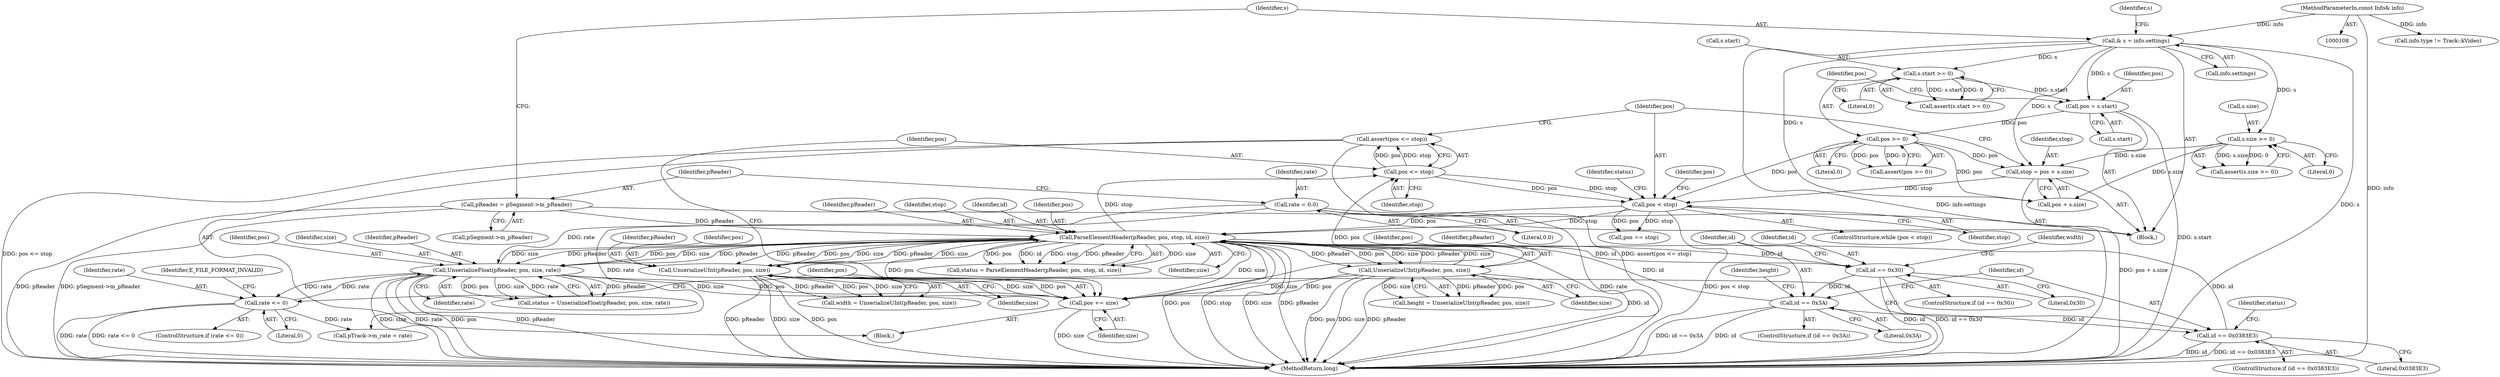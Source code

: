 digraph "0_Android_cc274e2abe8b2a6698a5c47d8aa4bb45f1f9538d_41@API" {
"1000268" [label="(Call,assert(pos <= stop))"];
"1000269" [label="(Call,pos <= stop)"];
"1000265" [label="(Call,pos += size)"];
"1000248" [label="(Call,UnserializeFloat(pReader, pos, size, rate))"];
"1000192" [label="(Call,ParseElementHeader(pReader, pos, stop, id, size))"];
"1000141" [label="(Call,pReader = pSegment->m_pReader)"];
"1000211" [label="(Call,UnserializeUInt(pReader, pos, size))"];
"1000229" [label="(Call,UnserializeUInt(pReader, pos, size))"];
"1000183" [label="(Call,pos < stop)"];
"1000171" [label="(Call,pos >= 0)"];
"1000165" [label="(Call,pos = s.start)"];
"1000147" [label="(Call,& s = info.settings)"];
"1000110" [label="(MethodParameterIn,const Info& info)"];
"1000153" [label="(Call,s.start >= 0)"];
"1000175" [label="(Call,stop = pos + s.size)"];
"1000159" [label="(Call,s.size >= 0)"];
"1000205" [label="(Call,id == 0x30)"];
"1000241" [label="(Call,id == 0x0383E3)"];
"1000223" [label="(Call,id == 0x3A)"];
"1000138" [label="(Call,rate = 0.0)"];
"1000260" [label="(Call,rate <= 0)"];
"1000251" [label="(Identifier,size)"];
"1000140" [label="(Literal,0.0)"];
"1000172" [label="(Identifier,pos)"];
"1000170" [label="(Call,assert(pos >= 0))"];
"1000228" [label="(Identifier,height)"];
"1000147" [label="(Call,& s = info.settings)"];
"1000139" [label="(Identifier,rate)"];
"1000142" [label="(Identifier,pReader)"];
"1000192" [label="(Call,ParseElementHeader(pReader, pos, stop, id, size))"];
"1000213" [label="(Identifier,pos)"];
"1000260" [label="(Call,rate <= 0)"];
"1000249" [label="(Identifier,pReader)"];
"1000171" [label="(Call,pos >= 0)"];
"1000121" [label="(Call,info.type != Track::kVideo)"];
"1000212" [label="(Identifier,pReader)"];
"1000269" [label="(Call,pos <= stop)"];
"1000224" [label="(Identifier,id)"];
"1000114" [label="(Block,)"];
"1000313" [label="(Call,pTrack->m_rate = rate)"];
"1000266" [label="(Identifier,pos)"];
"1000163" [label="(Literal,0)"];
"1000186" [label="(Block,)"];
"1000250" [label="(Identifier,pos)"];
"1000182" [label="(ControlStructure,while (pos < stop))"];
"1000209" [label="(Call,width = UnserializeUInt(pReader, pos, size))"];
"1000229" [label="(Call,UnserializeUInt(pReader, pos, size))"];
"1000195" [label="(Identifier,stop)"];
"1000206" [label="(Identifier,id)"];
"1000141" [label="(Call,pReader = pSegment->m_pReader)"];
"1000261" [label="(Identifier,rate)"];
"1000252" [label="(Identifier,rate)"];
"1000143" [label="(Call,pSegment->m_pReader)"];
"1000148" [label="(Identifier,s)"];
"1000271" [label="(Identifier,stop)"];
"1000231" [label="(Identifier,pos)"];
"1000223" [label="(Call,id == 0x3A)"];
"1000243" [label="(Literal,0x0383E3)"];
"1000323" [label="(MethodReturn,long)"];
"1000153" [label="(Call,s.start >= 0)"];
"1000149" [label="(Call,info.settings)"];
"1000248" [label="(Call,UnserializeFloat(pReader, pos, size, rate))"];
"1000196" [label="(Identifier,id)"];
"1000160" [label="(Call,s.size)"];
"1000185" [label="(Identifier,stop)"];
"1000222" [label="(ControlStructure,if (id == 0x3A))"];
"1000158" [label="(Call,assert(s.size >= 0))"];
"1000247" [label="(Identifier,status)"];
"1000166" [label="(Identifier,pos)"];
"1000191" [label="(Identifier,status)"];
"1000264" [label="(Identifier,E_FILE_FORMAT_INVALID)"];
"1000227" [label="(Call,height = UnserializeUInt(pReader, pos, size))"];
"1000194" [label="(Identifier,pos)"];
"1000177" [label="(Call,pos + s.size)"];
"1000270" [label="(Identifier,pos)"];
"1000110" [label="(MethodParameterIn,const Info& info)"];
"1000159" [label="(Call,s.size >= 0)"];
"1000167" [label="(Call,s.start)"];
"1000190" [label="(Call,status = ParseElementHeader(pReader, pos, stop, id, size))"];
"1000265" [label="(Call,pos += size)"];
"1000138" [label="(Call,rate = 0.0)"];
"1000183" [label="(Call,pos < stop)"];
"1000230" [label="(Identifier,pReader)"];
"1000152" [label="(Call,assert(s.start >= 0))"];
"1000204" [label="(ControlStructure,if (id == 0x30))"];
"1000210" [label="(Identifier,width)"];
"1000242" [label="(Identifier,id)"];
"1000175" [label="(Call,stop = pos + s.size)"];
"1000207" [label="(Literal,0x30)"];
"1000157" [label="(Literal,0)"];
"1000205" [label="(Call,id == 0x30)"];
"1000232" [label="(Identifier,size)"];
"1000184" [label="(Identifier,pos)"];
"1000262" [label="(Literal,0)"];
"1000246" [label="(Call,status = UnserializeFloat(pReader, pos, size, rate))"];
"1000154" [label="(Call,s.start)"];
"1000267" [label="(Identifier,size)"];
"1000155" [label="(Identifier,s)"];
"1000273" [label="(Call,pos == stop)"];
"1000240" [label="(ControlStructure,if (id == 0x0383E3))"];
"1000268" [label="(Call,assert(pos <= stop))"];
"1000176" [label="(Identifier,stop)"];
"1000197" [label="(Identifier,size)"];
"1000173" [label="(Literal,0)"];
"1000259" [label="(ControlStructure,if (rate <= 0))"];
"1000165" [label="(Call,pos = s.start)"];
"1000225" [label="(Literal,0x3A)"];
"1000241" [label="(Call,id == 0x0383E3)"];
"1000214" [label="(Identifier,size)"];
"1000211" [label="(Call,UnserializeUInt(pReader, pos, size))"];
"1000193" [label="(Identifier,pReader)"];
"1000274" [label="(Identifier,pos)"];
"1000268" -> "1000186"  [label="AST: "];
"1000268" -> "1000269"  [label="CFG: "];
"1000269" -> "1000268"  [label="AST: "];
"1000184" -> "1000268"  [label="CFG: "];
"1000268" -> "1000323"  [label="DDG: pos <= stop"];
"1000268" -> "1000323"  [label="DDG: assert(pos <= stop)"];
"1000269" -> "1000268"  [label="DDG: pos"];
"1000269" -> "1000268"  [label="DDG: stop"];
"1000269" -> "1000271"  [label="CFG: "];
"1000270" -> "1000269"  [label="AST: "];
"1000271" -> "1000269"  [label="AST: "];
"1000269" -> "1000183"  [label="DDG: pos"];
"1000269" -> "1000183"  [label="DDG: stop"];
"1000265" -> "1000269"  [label="DDG: pos"];
"1000192" -> "1000269"  [label="DDG: stop"];
"1000265" -> "1000186"  [label="AST: "];
"1000265" -> "1000267"  [label="CFG: "];
"1000266" -> "1000265"  [label="AST: "];
"1000267" -> "1000265"  [label="AST: "];
"1000270" -> "1000265"  [label="CFG: "];
"1000265" -> "1000323"  [label="DDG: size"];
"1000248" -> "1000265"  [label="DDG: size"];
"1000248" -> "1000265"  [label="DDG: pos"];
"1000211" -> "1000265"  [label="DDG: size"];
"1000211" -> "1000265"  [label="DDG: pos"];
"1000192" -> "1000265"  [label="DDG: size"];
"1000192" -> "1000265"  [label="DDG: pos"];
"1000229" -> "1000265"  [label="DDG: size"];
"1000229" -> "1000265"  [label="DDG: pos"];
"1000248" -> "1000246"  [label="AST: "];
"1000248" -> "1000252"  [label="CFG: "];
"1000249" -> "1000248"  [label="AST: "];
"1000250" -> "1000248"  [label="AST: "];
"1000251" -> "1000248"  [label="AST: "];
"1000252" -> "1000248"  [label="AST: "];
"1000246" -> "1000248"  [label="CFG: "];
"1000248" -> "1000323"  [label="DDG: size"];
"1000248" -> "1000323"  [label="DDG: rate"];
"1000248" -> "1000323"  [label="DDG: pos"];
"1000248" -> "1000323"  [label="DDG: pReader"];
"1000248" -> "1000192"  [label="DDG: pReader"];
"1000248" -> "1000192"  [label="DDG: size"];
"1000248" -> "1000246"  [label="DDG: pReader"];
"1000248" -> "1000246"  [label="DDG: pos"];
"1000248" -> "1000246"  [label="DDG: size"];
"1000248" -> "1000246"  [label="DDG: rate"];
"1000192" -> "1000248"  [label="DDG: pReader"];
"1000192" -> "1000248"  [label="DDG: pos"];
"1000192" -> "1000248"  [label="DDG: size"];
"1000138" -> "1000248"  [label="DDG: rate"];
"1000260" -> "1000248"  [label="DDG: rate"];
"1000248" -> "1000260"  [label="DDG: rate"];
"1000192" -> "1000190"  [label="AST: "];
"1000192" -> "1000197"  [label="CFG: "];
"1000193" -> "1000192"  [label="AST: "];
"1000194" -> "1000192"  [label="AST: "];
"1000195" -> "1000192"  [label="AST: "];
"1000196" -> "1000192"  [label="AST: "];
"1000197" -> "1000192"  [label="AST: "];
"1000190" -> "1000192"  [label="CFG: "];
"1000192" -> "1000323"  [label="DDG: pos"];
"1000192" -> "1000323"  [label="DDG: stop"];
"1000192" -> "1000323"  [label="DDG: size"];
"1000192" -> "1000323"  [label="DDG: pReader"];
"1000192" -> "1000323"  [label="DDG: id"];
"1000192" -> "1000190"  [label="DDG: size"];
"1000192" -> "1000190"  [label="DDG: pos"];
"1000192" -> "1000190"  [label="DDG: id"];
"1000192" -> "1000190"  [label="DDG: stop"];
"1000192" -> "1000190"  [label="DDG: pReader"];
"1000141" -> "1000192"  [label="DDG: pReader"];
"1000211" -> "1000192"  [label="DDG: pReader"];
"1000211" -> "1000192"  [label="DDG: size"];
"1000229" -> "1000192"  [label="DDG: pReader"];
"1000229" -> "1000192"  [label="DDG: size"];
"1000183" -> "1000192"  [label="DDG: pos"];
"1000183" -> "1000192"  [label="DDG: stop"];
"1000205" -> "1000192"  [label="DDG: id"];
"1000241" -> "1000192"  [label="DDG: id"];
"1000223" -> "1000192"  [label="DDG: id"];
"1000192" -> "1000205"  [label="DDG: id"];
"1000192" -> "1000211"  [label="DDG: pReader"];
"1000192" -> "1000211"  [label="DDG: pos"];
"1000192" -> "1000211"  [label="DDG: size"];
"1000192" -> "1000229"  [label="DDG: pReader"];
"1000192" -> "1000229"  [label="DDG: pos"];
"1000192" -> "1000229"  [label="DDG: size"];
"1000141" -> "1000114"  [label="AST: "];
"1000141" -> "1000143"  [label="CFG: "];
"1000142" -> "1000141"  [label="AST: "];
"1000143" -> "1000141"  [label="AST: "];
"1000148" -> "1000141"  [label="CFG: "];
"1000141" -> "1000323"  [label="DDG: pReader"];
"1000141" -> "1000323"  [label="DDG: pSegment->m_pReader"];
"1000211" -> "1000209"  [label="AST: "];
"1000211" -> "1000214"  [label="CFG: "];
"1000212" -> "1000211"  [label="AST: "];
"1000213" -> "1000211"  [label="AST: "];
"1000214" -> "1000211"  [label="AST: "];
"1000209" -> "1000211"  [label="CFG: "];
"1000211" -> "1000323"  [label="DDG: pReader"];
"1000211" -> "1000323"  [label="DDG: size"];
"1000211" -> "1000323"  [label="DDG: pos"];
"1000211" -> "1000209"  [label="DDG: pReader"];
"1000211" -> "1000209"  [label="DDG: pos"];
"1000211" -> "1000209"  [label="DDG: size"];
"1000229" -> "1000227"  [label="AST: "];
"1000229" -> "1000232"  [label="CFG: "];
"1000230" -> "1000229"  [label="AST: "];
"1000231" -> "1000229"  [label="AST: "];
"1000232" -> "1000229"  [label="AST: "];
"1000227" -> "1000229"  [label="CFG: "];
"1000229" -> "1000323"  [label="DDG: pos"];
"1000229" -> "1000323"  [label="DDG: size"];
"1000229" -> "1000323"  [label="DDG: pReader"];
"1000229" -> "1000227"  [label="DDG: pReader"];
"1000229" -> "1000227"  [label="DDG: pos"];
"1000229" -> "1000227"  [label="DDG: size"];
"1000183" -> "1000182"  [label="AST: "];
"1000183" -> "1000185"  [label="CFG: "];
"1000184" -> "1000183"  [label="AST: "];
"1000185" -> "1000183"  [label="AST: "];
"1000191" -> "1000183"  [label="CFG: "];
"1000274" -> "1000183"  [label="CFG: "];
"1000183" -> "1000323"  [label="DDG: pos < stop"];
"1000171" -> "1000183"  [label="DDG: pos"];
"1000175" -> "1000183"  [label="DDG: stop"];
"1000183" -> "1000273"  [label="DDG: pos"];
"1000183" -> "1000273"  [label="DDG: stop"];
"1000171" -> "1000170"  [label="AST: "];
"1000171" -> "1000173"  [label="CFG: "];
"1000172" -> "1000171"  [label="AST: "];
"1000173" -> "1000171"  [label="AST: "];
"1000170" -> "1000171"  [label="CFG: "];
"1000171" -> "1000170"  [label="DDG: pos"];
"1000171" -> "1000170"  [label="DDG: 0"];
"1000165" -> "1000171"  [label="DDG: pos"];
"1000171" -> "1000175"  [label="DDG: pos"];
"1000171" -> "1000177"  [label="DDG: pos"];
"1000165" -> "1000114"  [label="AST: "];
"1000165" -> "1000167"  [label="CFG: "];
"1000166" -> "1000165"  [label="AST: "];
"1000167" -> "1000165"  [label="AST: "];
"1000172" -> "1000165"  [label="CFG: "];
"1000165" -> "1000323"  [label="DDG: s.start"];
"1000147" -> "1000165"  [label="DDG: s"];
"1000153" -> "1000165"  [label="DDG: s.start"];
"1000147" -> "1000114"  [label="AST: "];
"1000147" -> "1000149"  [label="CFG: "];
"1000148" -> "1000147"  [label="AST: "];
"1000149" -> "1000147"  [label="AST: "];
"1000155" -> "1000147"  [label="CFG: "];
"1000147" -> "1000323"  [label="DDG: info.settings"];
"1000147" -> "1000323"  [label="DDG: s"];
"1000110" -> "1000147"  [label="DDG: info"];
"1000147" -> "1000153"  [label="DDG: s"];
"1000147" -> "1000159"  [label="DDG: s"];
"1000147" -> "1000175"  [label="DDG: s"];
"1000147" -> "1000177"  [label="DDG: s"];
"1000110" -> "1000108"  [label="AST: "];
"1000110" -> "1000323"  [label="DDG: info"];
"1000110" -> "1000121"  [label="DDG: info"];
"1000153" -> "1000152"  [label="AST: "];
"1000153" -> "1000157"  [label="CFG: "];
"1000154" -> "1000153"  [label="AST: "];
"1000157" -> "1000153"  [label="AST: "];
"1000152" -> "1000153"  [label="CFG: "];
"1000153" -> "1000152"  [label="DDG: s.start"];
"1000153" -> "1000152"  [label="DDG: 0"];
"1000175" -> "1000114"  [label="AST: "];
"1000175" -> "1000177"  [label="CFG: "];
"1000176" -> "1000175"  [label="AST: "];
"1000177" -> "1000175"  [label="AST: "];
"1000184" -> "1000175"  [label="CFG: "];
"1000175" -> "1000323"  [label="DDG: pos + s.size"];
"1000159" -> "1000175"  [label="DDG: s.size"];
"1000159" -> "1000158"  [label="AST: "];
"1000159" -> "1000163"  [label="CFG: "];
"1000160" -> "1000159"  [label="AST: "];
"1000163" -> "1000159"  [label="AST: "];
"1000158" -> "1000159"  [label="CFG: "];
"1000159" -> "1000158"  [label="DDG: s.size"];
"1000159" -> "1000158"  [label="DDG: 0"];
"1000159" -> "1000177"  [label="DDG: s.size"];
"1000205" -> "1000204"  [label="AST: "];
"1000205" -> "1000207"  [label="CFG: "];
"1000206" -> "1000205"  [label="AST: "];
"1000207" -> "1000205"  [label="AST: "];
"1000210" -> "1000205"  [label="CFG: "];
"1000224" -> "1000205"  [label="CFG: "];
"1000205" -> "1000323"  [label="DDG: id"];
"1000205" -> "1000323"  [label="DDG: id == 0x30"];
"1000205" -> "1000223"  [label="DDG: id"];
"1000241" -> "1000240"  [label="AST: "];
"1000241" -> "1000243"  [label="CFG: "];
"1000242" -> "1000241"  [label="AST: "];
"1000243" -> "1000241"  [label="AST: "];
"1000247" -> "1000241"  [label="CFG: "];
"1000266" -> "1000241"  [label="CFG: "];
"1000241" -> "1000323"  [label="DDG: id"];
"1000241" -> "1000323"  [label="DDG: id == 0x0383E3"];
"1000223" -> "1000241"  [label="DDG: id"];
"1000223" -> "1000222"  [label="AST: "];
"1000223" -> "1000225"  [label="CFG: "];
"1000224" -> "1000223"  [label="AST: "];
"1000225" -> "1000223"  [label="AST: "];
"1000228" -> "1000223"  [label="CFG: "];
"1000242" -> "1000223"  [label="CFG: "];
"1000223" -> "1000323"  [label="DDG: id == 0x3A"];
"1000223" -> "1000323"  [label="DDG: id"];
"1000138" -> "1000114"  [label="AST: "];
"1000138" -> "1000140"  [label="CFG: "];
"1000139" -> "1000138"  [label="AST: "];
"1000140" -> "1000138"  [label="AST: "];
"1000142" -> "1000138"  [label="CFG: "];
"1000138" -> "1000323"  [label="DDG: rate"];
"1000138" -> "1000313"  [label="DDG: rate"];
"1000260" -> "1000259"  [label="AST: "];
"1000260" -> "1000262"  [label="CFG: "];
"1000261" -> "1000260"  [label="AST: "];
"1000262" -> "1000260"  [label="AST: "];
"1000264" -> "1000260"  [label="CFG: "];
"1000266" -> "1000260"  [label="CFG: "];
"1000260" -> "1000323"  [label="DDG: rate <= 0"];
"1000260" -> "1000323"  [label="DDG: rate"];
"1000260" -> "1000313"  [label="DDG: rate"];
}
